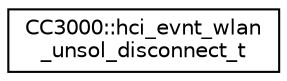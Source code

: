digraph "Graphical Class Hierarchy"
{
  edge [fontname="Helvetica",fontsize="10",labelfontname="Helvetica",labelfontsize="10"];
  node [fontname="Helvetica",fontsize="10",shape=record];
  rankdir="LR";
  Node1 [label="CC3000::hci_evnt_wlan\l_unsol_disconnect_t",height=0.2,width=0.4,color="black", fillcolor="white", style="filled",URL="$d1/dc5/structCC3000_1_1hci__evnt__wlan__unsol__disconnect__t.html"];
}
